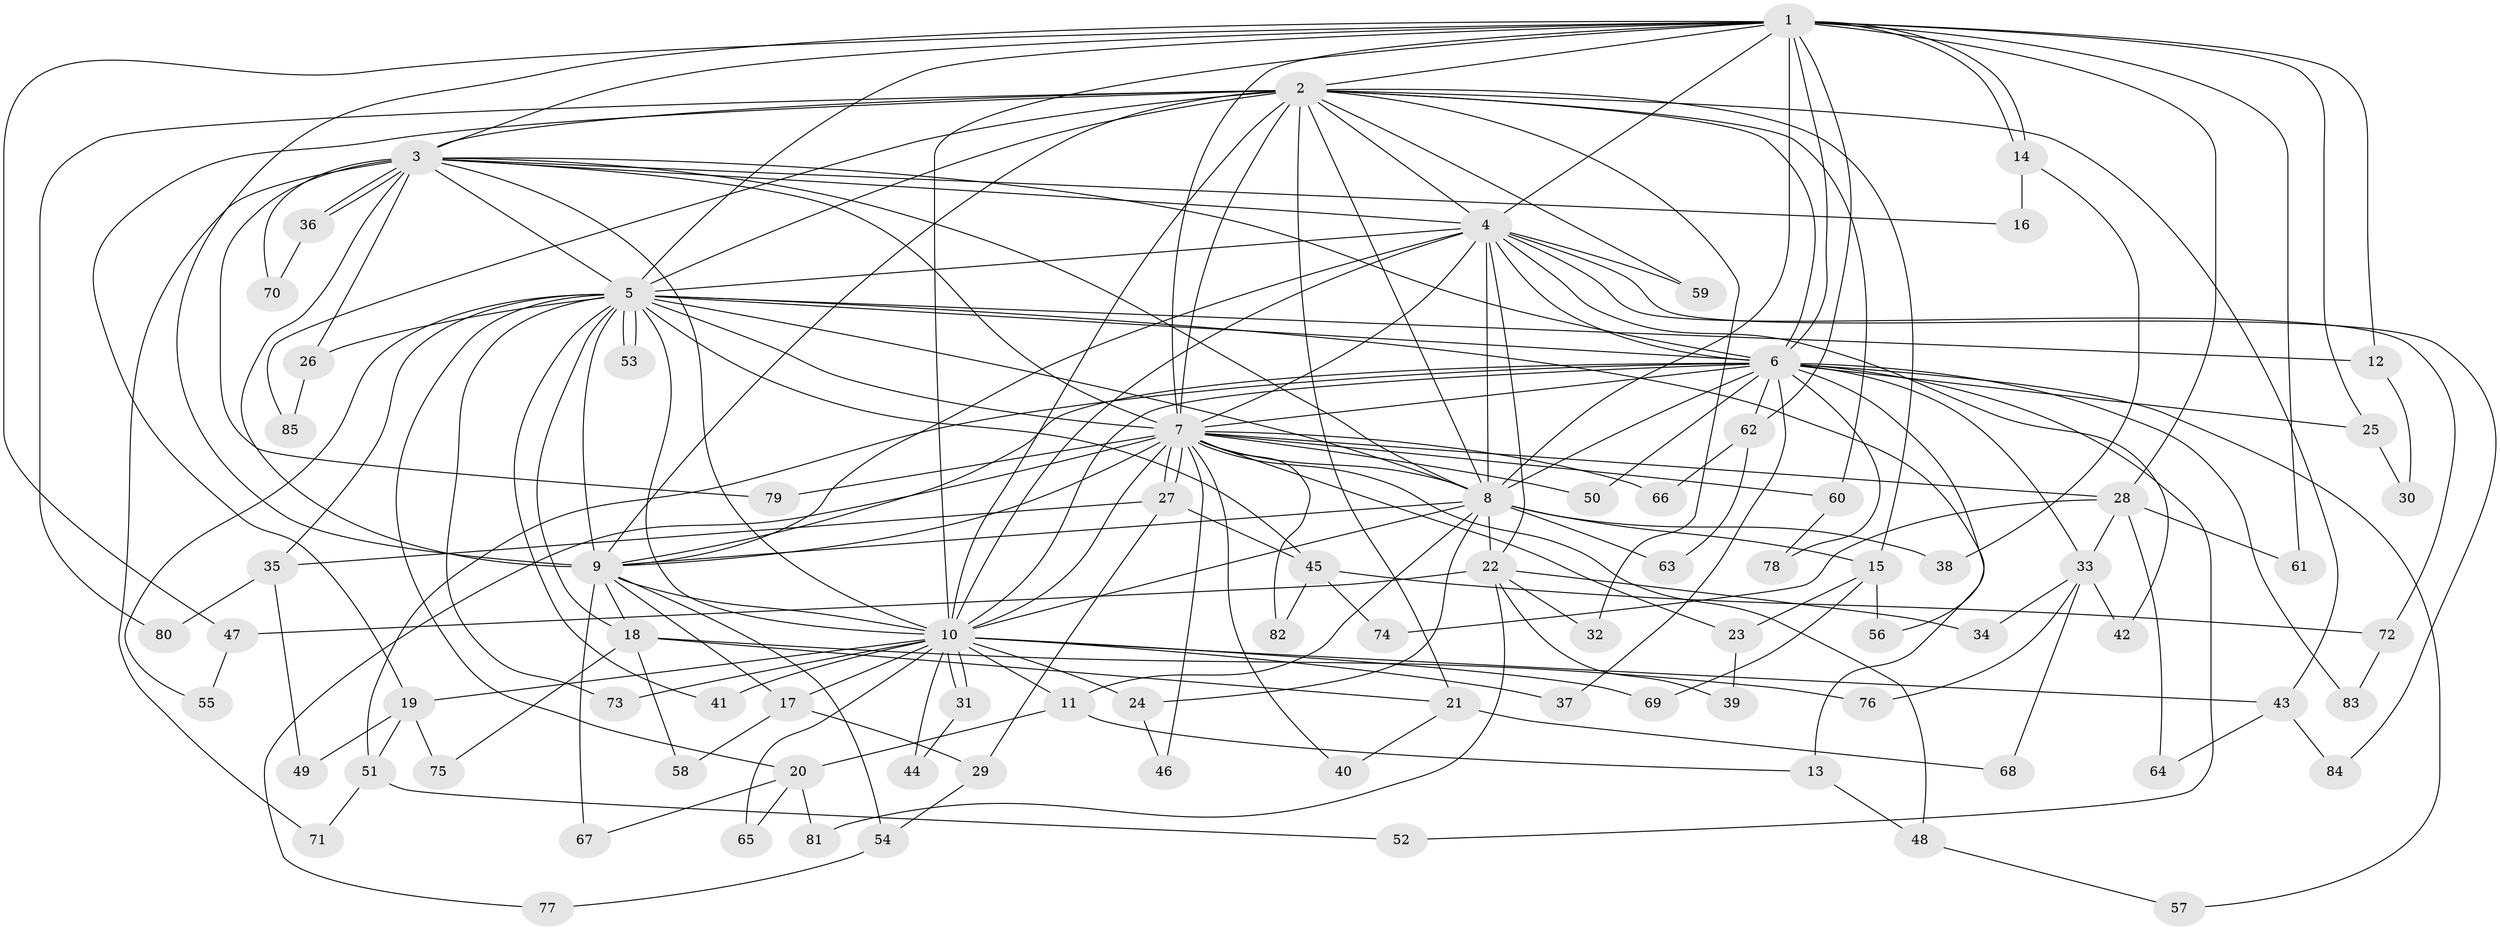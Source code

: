 // Generated by graph-tools (version 1.1) at 2025/49/03/09/25 03:49:39]
// undirected, 85 vertices, 195 edges
graph export_dot {
graph [start="1"]
  node [color=gray90,style=filled];
  1;
  2;
  3;
  4;
  5;
  6;
  7;
  8;
  9;
  10;
  11;
  12;
  13;
  14;
  15;
  16;
  17;
  18;
  19;
  20;
  21;
  22;
  23;
  24;
  25;
  26;
  27;
  28;
  29;
  30;
  31;
  32;
  33;
  34;
  35;
  36;
  37;
  38;
  39;
  40;
  41;
  42;
  43;
  44;
  45;
  46;
  47;
  48;
  49;
  50;
  51;
  52;
  53;
  54;
  55;
  56;
  57;
  58;
  59;
  60;
  61;
  62;
  63;
  64;
  65;
  66;
  67;
  68;
  69;
  70;
  71;
  72;
  73;
  74;
  75;
  76;
  77;
  78;
  79;
  80;
  81;
  82;
  83;
  84;
  85;
  1 -- 2;
  1 -- 3;
  1 -- 4;
  1 -- 5;
  1 -- 6;
  1 -- 7;
  1 -- 8;
  1 -- 9;
  1 -- 10;
  1 -- 12;
  1 -- 14;
  1 -- 14;
  1 -- 25;
  1 -- 28;
  1 -- 47;
  1 -- 61;
  1 -- 62;
  2 -- 3;
  2 -- 4;
  2 -- 5;
  2 -- 6;
  2 -- 7;
  2 -- 8;
  2 -- 9;
  2 -- 10;
  2 -- 15;
  2 -- 19;
  2 -- 21;
  2 -- 32;
  2 -- 43;
  2 -- 59;
  2 -- 60;
  2 -- 80;
  2 -- 85;
  3 -- 4;
  3 -- 5;
  3 -- 6;
  3 -- 7;
  3 -- 8;
  3 -- 9;
  3 -- 10;
  3 -- 16;
  3 -- 26;
  3 -- 36;
  3 -- 36;
  3 -- 70;
  3 -- 71;
  3 -- 79;
  4 -- 5;
  4 -- 6;
  4 -- 7;
  4 -- 8;
  4 -- 9;
  4 -- 10;
  4 -- 22;
  4 -- 42;
  4 -- 59;
  4 -- 72;
  4 -- 84;
  5 -- 6;
  5 -- 7;
  5 -- 8;
  5 -- 9;
  5 -- 10;
  5 -- 12;
  5 -- 13;
  5 -- 18;
  5 -- 20;
  5 -- 26;
  5 -- 35;
  5 -- 41;
  5 -- 45;
  5 -- 53;
  5 -- 53;
  5 -- 55;
  5 -- 73;
  6 -- 7;
  6 -- 8;
  6 -- 9;
  6 -- 10;
  6 -- 25;
  6 -- 33;
  6 -- 37;
  6 -- 50;
  6 -- 51;
  6 -- 52;
  6 -- 56;
  6 -- 57;
  6 -- 62;
  6 -- 78;
  6 -- 83;
  7 -- 8;
  7 -- 9;
  7 -- 10;
  7 -- 23;
  7 -- 27;
  7 -- 27;
  7 -- 28;
  7 -- 40;
  7 -- 46;
  7 -- 48;
  7 -- 50;
  7 -- 60;
  7 -- 66;
  7 -- 77;
  7 -- 79;
  7 -- 82;
  8 -- 9;
  8 -- 10;
  8 -- 11;
  8 -- 15;
  8 -- 22;
  8 -- 24;
  8 -- 38;
  8 -- 63;
  9 -- 10;
  9 -- 17;
  9 -- 18;
  9 -- 54;
  9 -- 67;
  10 -- 11;
  10 -- 17;
  10 -- 19;
  10 -- 24;
  10 -- 31;
  10 -- 31;
  10 -- 37;
  10 -- 41;
  10 -- 43;
  10 -- 44;
  10 -- 65;
  10 -- 69;
  10 -- 73;
  11 -- 13;
  11 -- 20;
  12 -- 30;
  13 -- 48;
  14 -- 16;
  14 -- 38;
  15 -- 23;
  15 -- 56;
  15 -- 69;
  17 -- 29;
  17 -- 58;
  18 -- 21;
  18 -- 58;
  18 -- 75;
  18 -- 76;
  19 -- 49;
  19 -- 51;
  19 -- 75;
  20 -- 65;
  20 -- 67;
  20 -- 81;
  21 -- 40;
  21 -- 68;
  22 -- 32;
  22 -- 34;
  22 -- 39;
  22 -- 47;
  22 -- 81;
  23 -- 39;
  24 -- 46;
  25 -- 30;
  26 -- 85;
  27 -- 29;
  27 -- 35;
  27 -- 45;
  28 -- 33;
  28 -- 61;
  28 -- 64;
  28 -- 74;
  29 -- 54;
  31 -- 44;
  33 -- 34;
  33 -- 42;
  33 -- 68;
  33 -- 76;
  35 -- 49;
  35 -- 80;
  36 -- 70;
  43 -- 64;
  43 -- 84;
  45 -- 72;
  45 -- 74;
  45 -- 82;
  47 -- 55;
  48 -- 57;
  51 -- 52;
  51 -- 71;
  54 -- 77;
  60 -- 78;
  62 -- 63;
  62 -- 66;
  72 -- 83;
}
